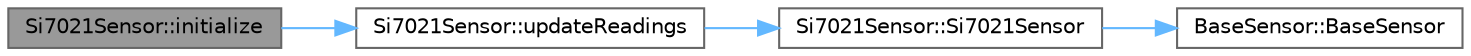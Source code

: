 digraph "Si7021Sensor::initialize"
{
 // LATEX_PDF_SIZE
  bgcolor="transparent";
  edge [fontname=Helvetica,fontsize=10,labelfontname=Helvetica,labelfontsize=10];
  node [fontname=Helvetica,fontsize=10,shape=box,height=0.2,width=0.4];
  rankdir="LR";
  Node1 [id="Node000001",label="Si7021Sensor::initialize",height=0.2,width=0.4,color="gray40", fillcolor="grey60", style="filled", fontcolor="black",tooltip="Initialize the sensor hardware."];
  Node1 -> Node2 [id="edge1_Node000001_Node000002",color="steelblue1",style="solid",tooltip=" "];
  Node2 [id="Node000002",label="Si7021Sensor::updateReadings",height=0.2,width=0.4,color="grey40", fillcolor="white", style="filled",URL="$class_si7021_sensor.html#a985075d6db09c0b59dfbd5f3d8b2a0dd",tooltip="Update both temperature and humidity readings from the sensor."];
  Node2 -> Node3 [id="edge2_Node000002_Node000003",color="steelblue1",style="solid",tooltip=" "];
  Node3 [id="Node000003",label="Si7021Sensor::Si7021Sensor",height=0.2,width=0.4,color="grey40", fillcolor="white", style="filled",URL="$class_si7021_sensor.html#a20915f718bd13f65ea4b5bdfc53f6963",tooltip="Constructor for Si7021Sensor."];
  Node3 -> Node4 [id="edge3_Node000003_Node000004",color="steelblue1",style="solid",tooltip=" "];
  Node4 [id="Node000004",label="BaseSensor::BaseSensor",height=0.2,width=0.4,color="grey40", fillcolor="white", style="filled",URL="$class_base_sensor.html#a583f6418d773b6a5256c65c81b676494",tooltip="Constructor for BaseSensor."];
}
